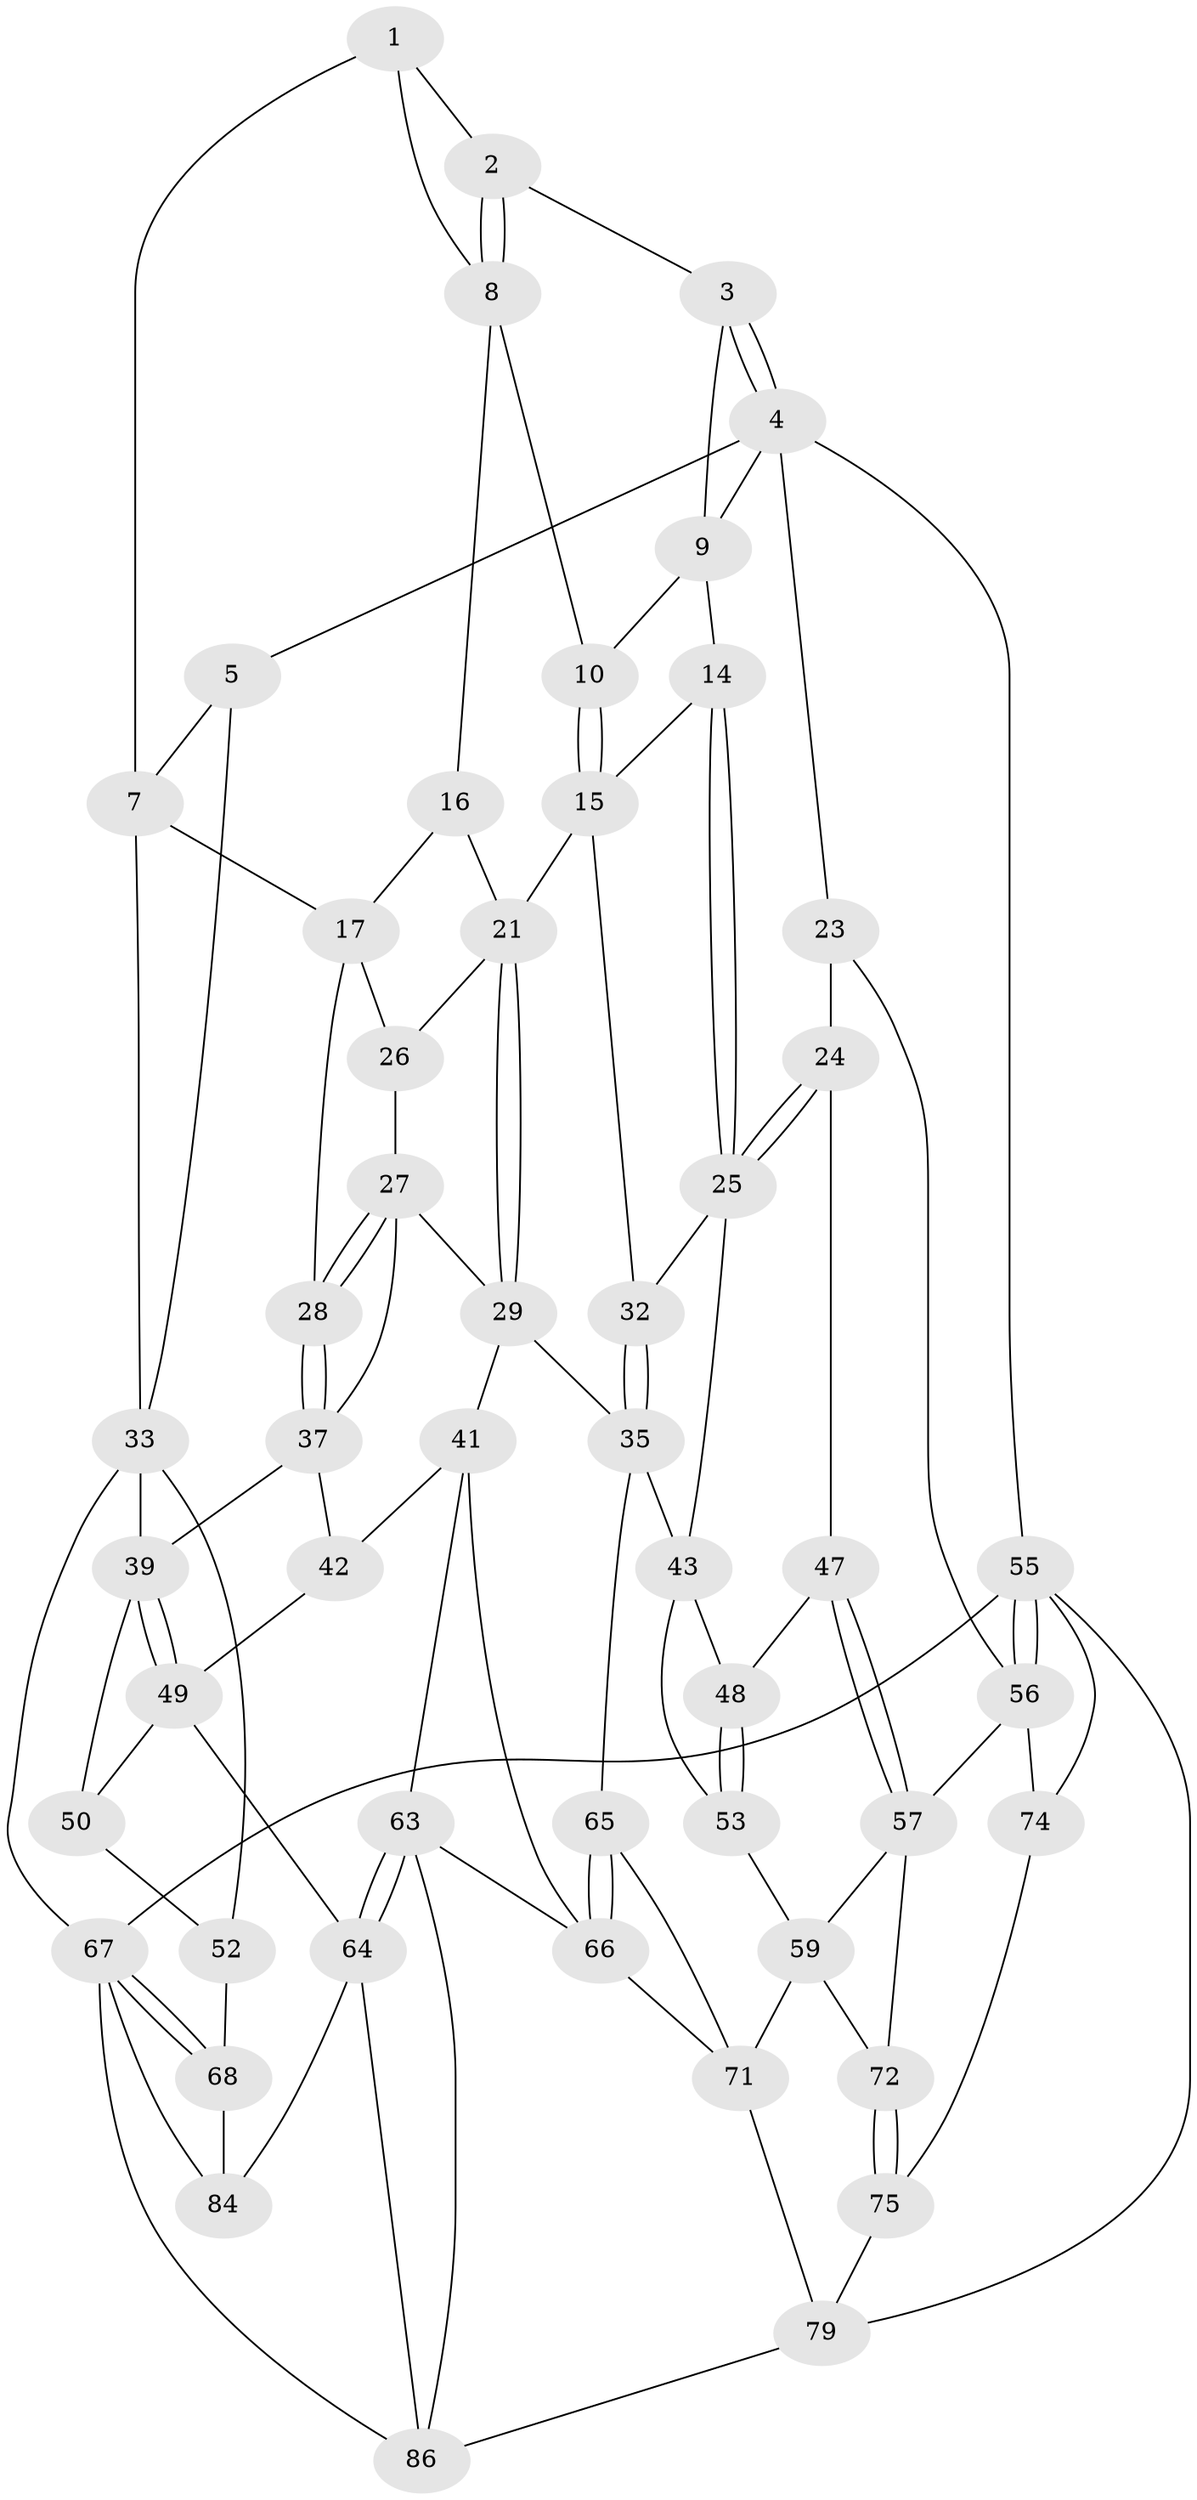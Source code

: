 // original degree distribution, {3: 0.02247191011235955, 4: 0.2808988764044944, 6: 0.24719101123595505, 5: 0.449438202247191}
// Generated by graph-tools (version 1.1) at 2025/42/03/06/25 10:42:29]
// undirected, 52 vertices, 111 edges
graph export_dot {
graph [start="1"]
  node [color=gray90,style=filled];
  1 [pos="+0.14071744051122664+0",super="+6"];
  2 [pos="+0.4754599751847897+0"];
  3 [pos="+0.8219491613864267+0"];
  4 [pos="+1+0",super="+12"];
  5 [pos="+0.036377655306712484+0"];
  7 [pos="+0.14440042574462866+0.27057705685715583",super="+19"];
  8 [pos="+0.4623749418582518+0.06448656116820715",super="+11"];
  9 [pos="+0.8051557469749526+0.15989201185467686",super="+13"];
  10 [pos="+0.5911291141015523+0.1771620860231608"];
  14 [pos="+0.8267502266425414+0.19358769088793762"];
  15 [pos="+0.6938310967979245+0.39655765715110636",super="+20"];
  16 [pos="+0.5249359902013809+0.18641804510708967"];
  17 [pos="+0.3728947250794792+0.31652564758994023",super="+18"];
  21 [pos="+0.5462102946859716+0.41289009796164156",super="+22"];
  23 [pos="+1+0.33132504957257913",super="+54"];
  24 [pos="+0.8845117713965868+0.4698257315863557",super="+46"];
  25 [pos="+0.8424563565431297+0.46253463580387116",super="+31"];
  26 [pos="+0.5000834137777466+0.34788778277803045"];
  27 [pos="+0.40812350559889615+0.3887129215736471",super="+30"];
  28 [pos="+0.2718047060265304+0.38856678167158865"];
  29 [pos="+0.5212589777572112+0.4715945735130378",super="+36"];
  32 [pos="+0.7074961237685109+0.42287242345265996"];
  33 [pos="+0+0.35133550004804703",super="+34"];
  35 [pos="+0.6257251874688677+0.638011253487845",super="+45"];
  37 [pos="+0.3375376642577617+0.5143418665811452",super="+38"];
  39 [pos="+0.19811105829586834+0.5711046948794715",super="+40"];
  41 [pos="+0.3857736507120643+0.6345259579257443",super="+62"];
  42 [pos="+0.3416546969407488+0.6129448767927493"];
  43 [pos="+0.814071774416849+0.5117425042356676",super="+44"];
  47 [pos="+0.8919734571130126+0.6405281188975698"];
  48 [pos="+0.8080284841516653+0.6286655216182174"];
  49 [pos="+0.1597790273233355+0.7612428810867261",super="+61"];
  50 [pos="+0.158416492134872+0.7598064652232487",super="+51"];
  52 [pos="+0+0.4159657162347206",super="+69"];
  53 [pos="+0.6942769227396387+0.6798239413437858"];
  55 [pos="+1+1",super="+81"];
  56 [pos="+1+0.7958925004827095",super="+60"];
  57 [pos="+0.8703409291837197+0.7311630379390489",super="+58"];
  59 [pos="+0.7174395901158227+0.7029822943574597",super="+70"];
  63 [pos="+0.36025349239285137+0.9079596432429781",super="+80"];
  64 [pos="+0.17534794872421364+0.7843634685924114",super="+83"];
  65 [pos="+0.6038908574889859+0.7282892740328388"];
  66 [pos="+0.5822356422370055+0.7596671741402837",super="+77"];
  67 [pos="+0+1",super="+87"];
  68 [pos="+0+0.8404538608140633",super="+85"];
  71 [pos="+0.6855142782461936+0.8282778877479154",super="+76"];
  72 [pos="+0.8186533363629578+0.8118155547647089",super="+73"];
  74 [pos="+0.8946820539217631+0.8446625280193674"];
  75 [pos="+0.8264855336403163+0.836708530137262",super="+78"];
  79 [pos="+0.7187308889406572+1",super="+82"];
  84 [pos="+0.054397489682475667+0.8478981214672386",super="+88"];
  86 [pos="+0.10711450975462646+1",super="+89"];
  1 -- 2;
  1 -- 8;
  1 -- 7;
  2 -- 3;
  2 -- 8;
  2 -- 8;
  3 -- 4;
  3 -- 4;
  3 -- 9;
  4 -- 5;
  4 -- 55;
  4 -- 9;
  4 -- 23;
  5 -- 7;
  5 -- 33;
  7 -- 17;
  7 -- 33;
  8 -- 16;
  8 -- 10;
  9 -- 10;
  9 -- 14;
  10 -- 15;
  10 -- 15;
  14 -- 15;
  14 -- 25;
  14 -- 25;
  15 -- 32;
  15 -- 21;
  16 -- 17;
  16 -- 21;
  17 -- 26;
  17 -- 28;
  21 -- 29;
  21 -- 29;
  21 -- 26;
  23 -- 24 [weight=2];
  23 -- 56;
  24 -- 25;
  24 -- 25;
  24 -- 47;
  25 -- 32;
  25 -- 43;
  26 -- 27;
  27 -- 28;
  27 -- 28;
  27 -- 37;
  27 -- 29;
  28 -- 37;
  28 -- 37;
  29 -- 41;
  29 -- 35;
  32 -- 35;
  32 -- 35;
  33 -- 39;
  33 -- 67;
  33 -- 52;
  35 -- 65;
  35 -- 43;
  37 -- 42;
  37 -- 39;
  39 -- 49;
  39 -- 49;
  39 -- 50;
  41 -- 42;
  41 -- 66;
  41 -- 63;
  42 -- 49;
  43 -- 48;
  43 -- 53;
  47 -- 48;
  47 -- 57;
  47 -- 57;
  48 -- 53;
  48 -- 53;
  49 -- 50;
  49 -- 64;
  50 -- 52 [weight=2];
  52 -- 68;
  53 -- 59;
  55 -- 56;
  55 -- 56;
  55 -- 67;
  55 -- 74;
  55 -- 79;
  56 -- 57;
  56 -- 74;
  57 -- 72;
  57 -- 59;
  59 -- 71;
  59 -- 72;
  63 -- 64;
  63 -- 64;
  63 -- 86;
  63 -- 66;
  64 -- 84;
  64 -- 86;
  65 -- 66;
  65 -- 66;
  65 -- 71;
  66 -- 71;
  67 -- 68;
  67 -- 68;
  67 -- 84;
  67 -- 86;
  68 -- 84 [weight=2];
  71 -- 79;
  72 -- 75 [weight=2];
  72 -- 75;
  74 -- 75;
  75 -- 79;
  79 -- 86;
}
